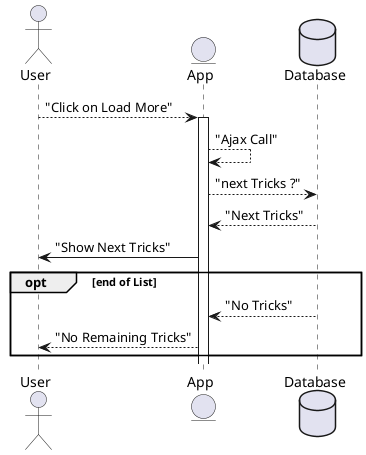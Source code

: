 @startuml
actor User
entity App
database Database

User --> App: "Click on Load More"
activate App
App --> App: "Ajax Call"
App --> Database: "next Tricks ?"
Database --> App: "Next Tricks"
App -> User: "Show Next Tricks"
opt end of List
  Database --> App: "No Tricks"
  App --> User: "No Remaining Tricks"
end

@enduml